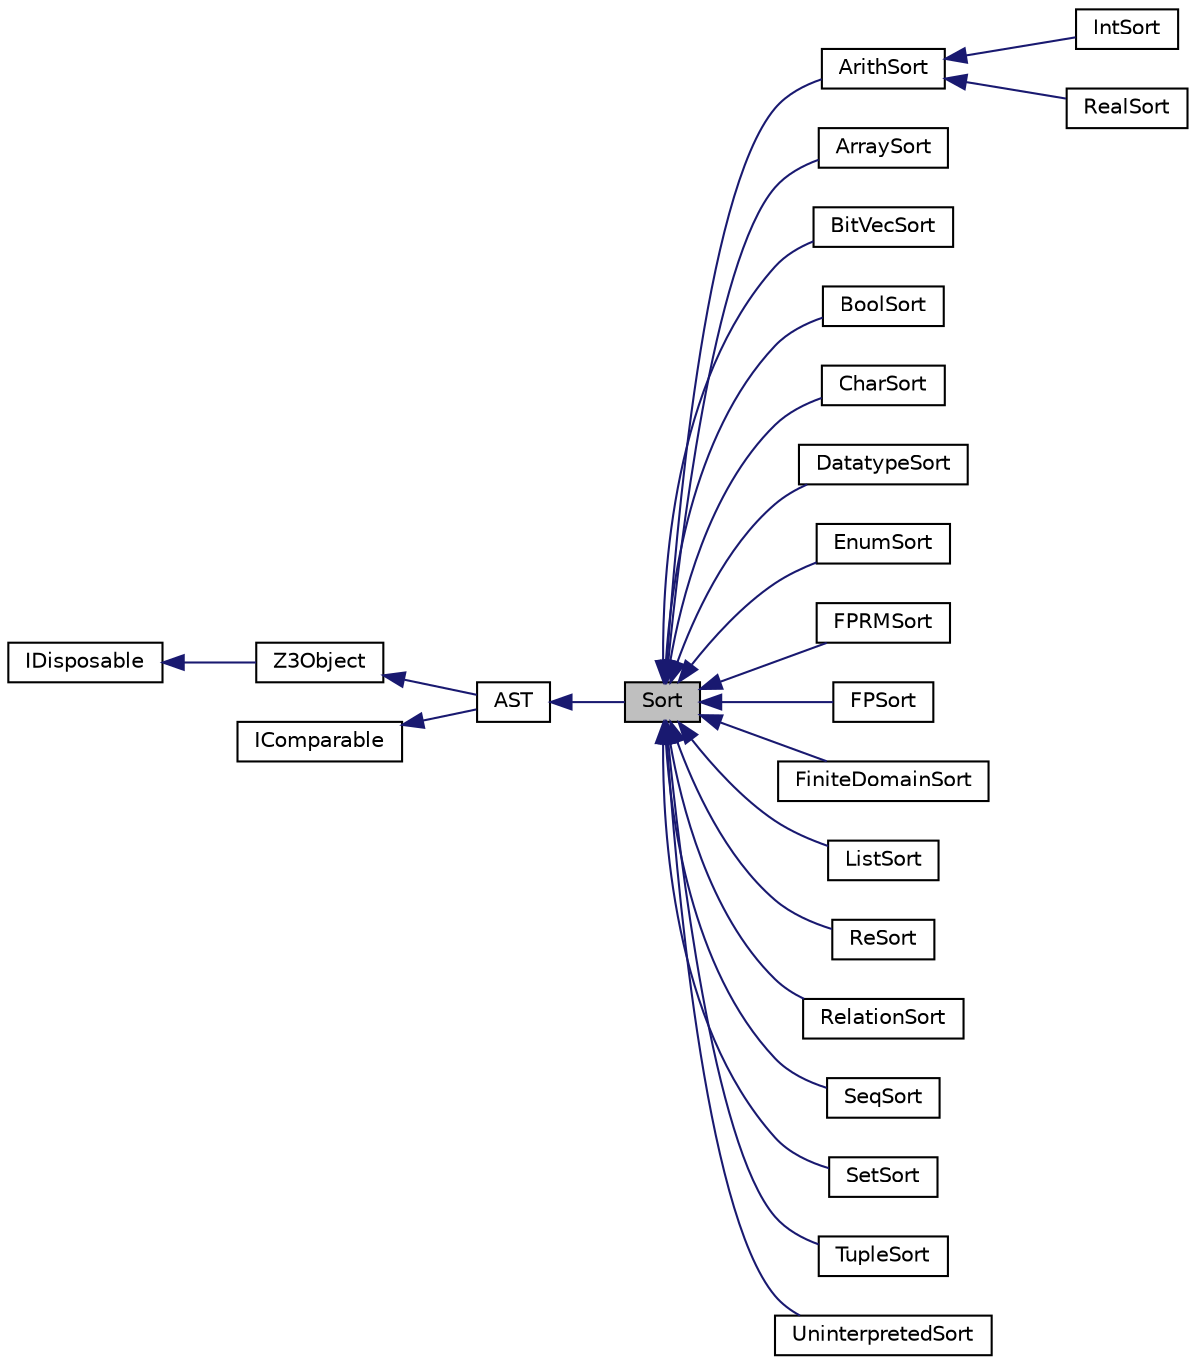 digraph "Sort"
{
 // LATEX_PDF_SIZE
  edge [fontname="Helvetica",fontsize="10",labelfontname="Helvetica",labelfontsize="10"];
  node [fontname="Helvetica",fontsize="10",shape=record];
  rankdir="LR";
  Node1 [label="Sort",height=0.2,width=0.4,color="black", fillcolor="grey75", style="filled", fontcolor="black",tooltip="The Sort class implements type information for ASTs."];
  Node2 -> Node1 [dir="back",color="midnightblue",fontsize="10",style="solid",fontname="Helvetica"];
  Node2 [label="AST",height=0.2,width=0.4,color="black", fillcolor="white", style="filled",URL="$class_microsoft_1_1_z3_1_1_a_s_t.html",tooltip="The abstract syntax tree (AST) class."];
  Node3 -> Node2 [dir="back",color="midnightblue",fontsize="10",style="solid",fontname="Helvetica"];
  Node3 [label="Z3Object",height=0.2,width=0.4,color="black", fillcolor="white", style="filled",URL="$class_microsoft_1_1_z3_1_1_z3_object.html",tooltip="Internal base class for interfacing with native Z3 objects. Should not be used externally."];
  Node4 -> Node3 [dir="back",color="midnightblue",fontsize="10",style="solid",fontname="Helvetica"];
  Node4 [label="IDisposable",height=0.2,width=0.4,color="black", fillcolor="white", style="filled",URL="$class_i_disposable.html",tooltip=" "];
  Node5 -> Node2 [dir="back",color="midnightblue",fontsize="10",style="solid",fontname="Helvetica"];
  Node5 [label="IComparable",height=0.2,width=0.4,color="black", fillcolor="white", style="filled",URL="$class_i_comparable.html",tooltip=" "];
  Node1 -> Node6 [dir="back",color="midnightblue",fontsize="10",style="solid",fontname="Helvetica"];
  Node6 [label="ArithSort",height=0.2,width=0.4,color="black", fillcolor="white", style="filled",URL="$class_microsoft_1_1_z3_1_1_arith_sort.html",tooltip="An arithmetic sort, i.e., Int or Real."];
  Node6 -> Node7 [dir="back",color="midnightblue",fontsize="10",style="solid",fontname="Helvetica"];
  Node7 [label="IntSort",height=0.2,width=0.4,color="black", fillcolor="white", style="filled",URL="$class_microsoft_1_1_z3_1_1_int_sort.html",tooltip="An Integer sort"];
  Node6 -> Node8 [dir="back",color="midnightblue",fontsize="10",style="solid",fontname="Helvetica"];
  Node8 [label="RealSort",height=0.2,width=0.4,color="black", fillcolor="white", style="filled",URL="$class_microsoft_1_1_z3_1_1_real_sort.html",tooltip="A real sort"];
  Node1 -> Node9 [dir="back",color="midnightblue",fontsize="10",style="solid",fontname="Helvetica"];
  Node9 [label="ArraySort",height=0.2,width=0.4,color="black", fillcolor="white", style="filled",URL="$class_microsoft_1_1_z3_1_1_array_sort.html",tooltip="Array sorts."];
  Node1 -> Node10 [dir="back",color="midnightblue",fontsize="10",style="solid",fontname="Helvetica"];
  Node10 [label="BitVecSort",height=0.2,width=0.4,color="black", fillcolor="white", style="filled",URL="$class_microsoft_1_1_z3_1_1_bit_vec_sort.html",tooltip="Bit-vector sorts."];
  Node1 -> Node11 [dir="back",color="midnightblue",fontsize="10",style="solid",fontname="Helvetica"];
  Node11 [label="BoolSort",height=0.2,width=0.4,color="black", fillcolor="white", style="filled",URL="$class_microsoft_1_1_z3_1_1_bool_sort.html",tooltip="A Boolean sort."];
  Node1 -> Node12 [dir="back",color="midnightblue",fontsize="10",style="solid",fontname="Helvetica"];
  Node12 [label="CharSort",height=0.2,width=0.4,color="black", fillcolor="white", style="filled",URL="$class_microsoft_1_1_z3_1_1_char_sort.html",tooltip="A Character sort"];
  Node1 -> Node13 [dir="back",color="midnightblue",fontsize="10",style="solid",fontname="Helvetica"];
  Node13 [label="DatatypeSort",height=0.2,width=0.4,color="black", fillcolor="white", style="filled",URL="$class_microsoft_1_1_z3_1_1_datatype_sort.html",tooltip="Datatype sorts."];
  Node1 -> Node14 [dir="back",color="midnightblue",fontsize="10",style="solid",fontname="Helvetica"];
  Node14 [label="EnumSort",height=0.2,width=0.4,color="black", fillcolor="white", style="filled",URL="$class_microsoft_1_1_z3_1_1_enum_sort.html",tooltip="Enumeration sorts."];
  Node1 -> Node15 [dir="back",color="midnightblue",fontsize="10",style="solid",fontname="Helvetica"];
  Node15 [label="FPRMSort",height=0.2,width=0.4,color="black", fillcolor="white", style="filled",URL="$class_microsoft_1_1_z3_1_1_f_p_r_m_sort.html",tooltip="The FloatingPoint RoundingMode sort"];
  Node1 -> Node16 [dir="back",color="midnightblue",fontsize="10",style="solid",fontname="Helvetica"];
  Node16 [label="FPSort",height=0.2,width=0.4,color="black", fillcolor="white", style="filled",URL="$class_microsoft_1_1_z3_1_1_f_p_sort.html",tooltip="FloatingPoint sort"];
  Node1 -> Node17 [dir="back",color="midnightblue",fontsize="10",style="solid",fontname="Helvetica"];
  Node17 [label="FiniteDomainSort",height=0.2,width=0.4,color="black", fillcolor="white", style="filled",URL="$class_microsoft_1_1_z3_1_1_finite_domain_sort.html",tooltip="Finite domain sorts."];
  Node1 -> Node18 [dir="back",color="midnightblue",fontsize="10",style="solid",fontname="Helvetica"];
  Node18 [label="ListSort",height=0.2,width=0.4,color="black", fillcolor="white", style="filled",URL="$class_microsoft_1_1_z3_1_1_list_sort.html",tooltip="List sorts."];
  Node1 -> Node19 [dir="back",color="midnightblue",fontsize="10",style="solid",fontname="Helvetica"];
  Node19 [label="ReSort",height=0.2,width=0.4,color="black", fillcolor="white", style="filled",URL="$class_microsoft_1_1_z3_1_1_re_sort.html",tooltip="A regular expression sort"];
  Node1 -> Node20 [dir="back",color="midnightblue",fontsize="10",style="solid",fontname="Helvetica"];
  Node20 [label="RelationSort",height=0.2,width=0.4,color="black", fillcolor="white", style="filled",URL="$class_microsoft_1_1_z3_1_1_relation_sort.html",tooltip="Relation sorts."];
  Node1 -> Node21 [dir="back",color="midnightblue",fontsize="10",style="solid",fontname="Helvetica"];
  Node21 [label="SeqSort",height=0.2,width=0.4,color="black", fillcolor="white", style="filled",URL="$class_microsoft_1_1_z3_1_1_seq_sort.html",tooltip="A Sequence sort"];
  Node1 -> Node22 [dir="back",color="midnightblue",fontsize="10",style="solid",fontname="Helvetica"];
  Node22 [label="SetSort",height=0.2,width=0.4,color="black", fillcolor="white", style="filled",URL="$class_microsoft_1_1_z3_1_1_set_sort.html",tooltip="Set sorts."];
  Node1 -> Node23 [dir="back",color="midnightblue",fontsize="10",style="solid",fontname="Helvetica"];
  Node23 [label="TupleSort",height=0.2,width=0.4,color="black", fillcolor="white", style="filled",URL="$class_microsoft_1_1_z3_1_1_tuple_sort.html",tooltip="Tuple sorts."];
  Node1 -> Node24 [dir="back",color="midnightblue",fontsize="10",style="solid",fontname="Helvetica"];
  Node24 [label="UninterpretedSort",height=0.2,width=0.4,color="black", fillcolor="white", style="filled",URL="$class_microsoft_1_1_z3_1_1_uninterpreted_sort.html",tooltip="Uninterpreted Sorts"];
}
